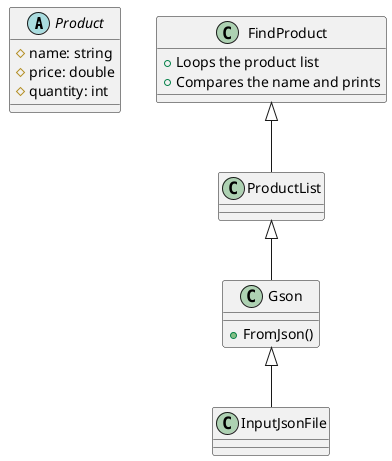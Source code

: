 @startuml
'https://plantuml.com/sequence-diagram
'I can not figure this software out....
'Not everything here is meant to be a class but I am struggling
'Getting any resource I find to work as to making functions

abstract class Product {
    #name: string
    #price: double
    #quantity: int
}
class Gson {
    +FromJson()
}

class FindProduct {
    +Loops the product list
    +Compares the name and prints
}
Gson <|-- InputJsonFile
ProductList <|-- Gson
FindProduct <|-- ProductList



@enduml